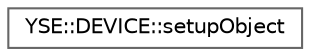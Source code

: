 digraph "Graphical Class Hierarchy"
{
 // LATEX_PDF_SIZE
  bgcolor="transparent";
  edge [fontname=Helvetica,fontsize=10,labelfontname=Helvetica,labelfontsize=10];
  node [fontname=Helvetica,fontsize=10,shape=box,height=0.2,width=0.4];
  rankdir="LR";
  Node0 [id="Node000000",label="YSE::DEVICE::setupObject",height=0.2,width=0.4,color="grey40", fillcolor="white", style="filled",URL="$class_y_s_e_1_1_d_e_v_i_c_e_1_1setup_object.html",tooltip=" "];
}
